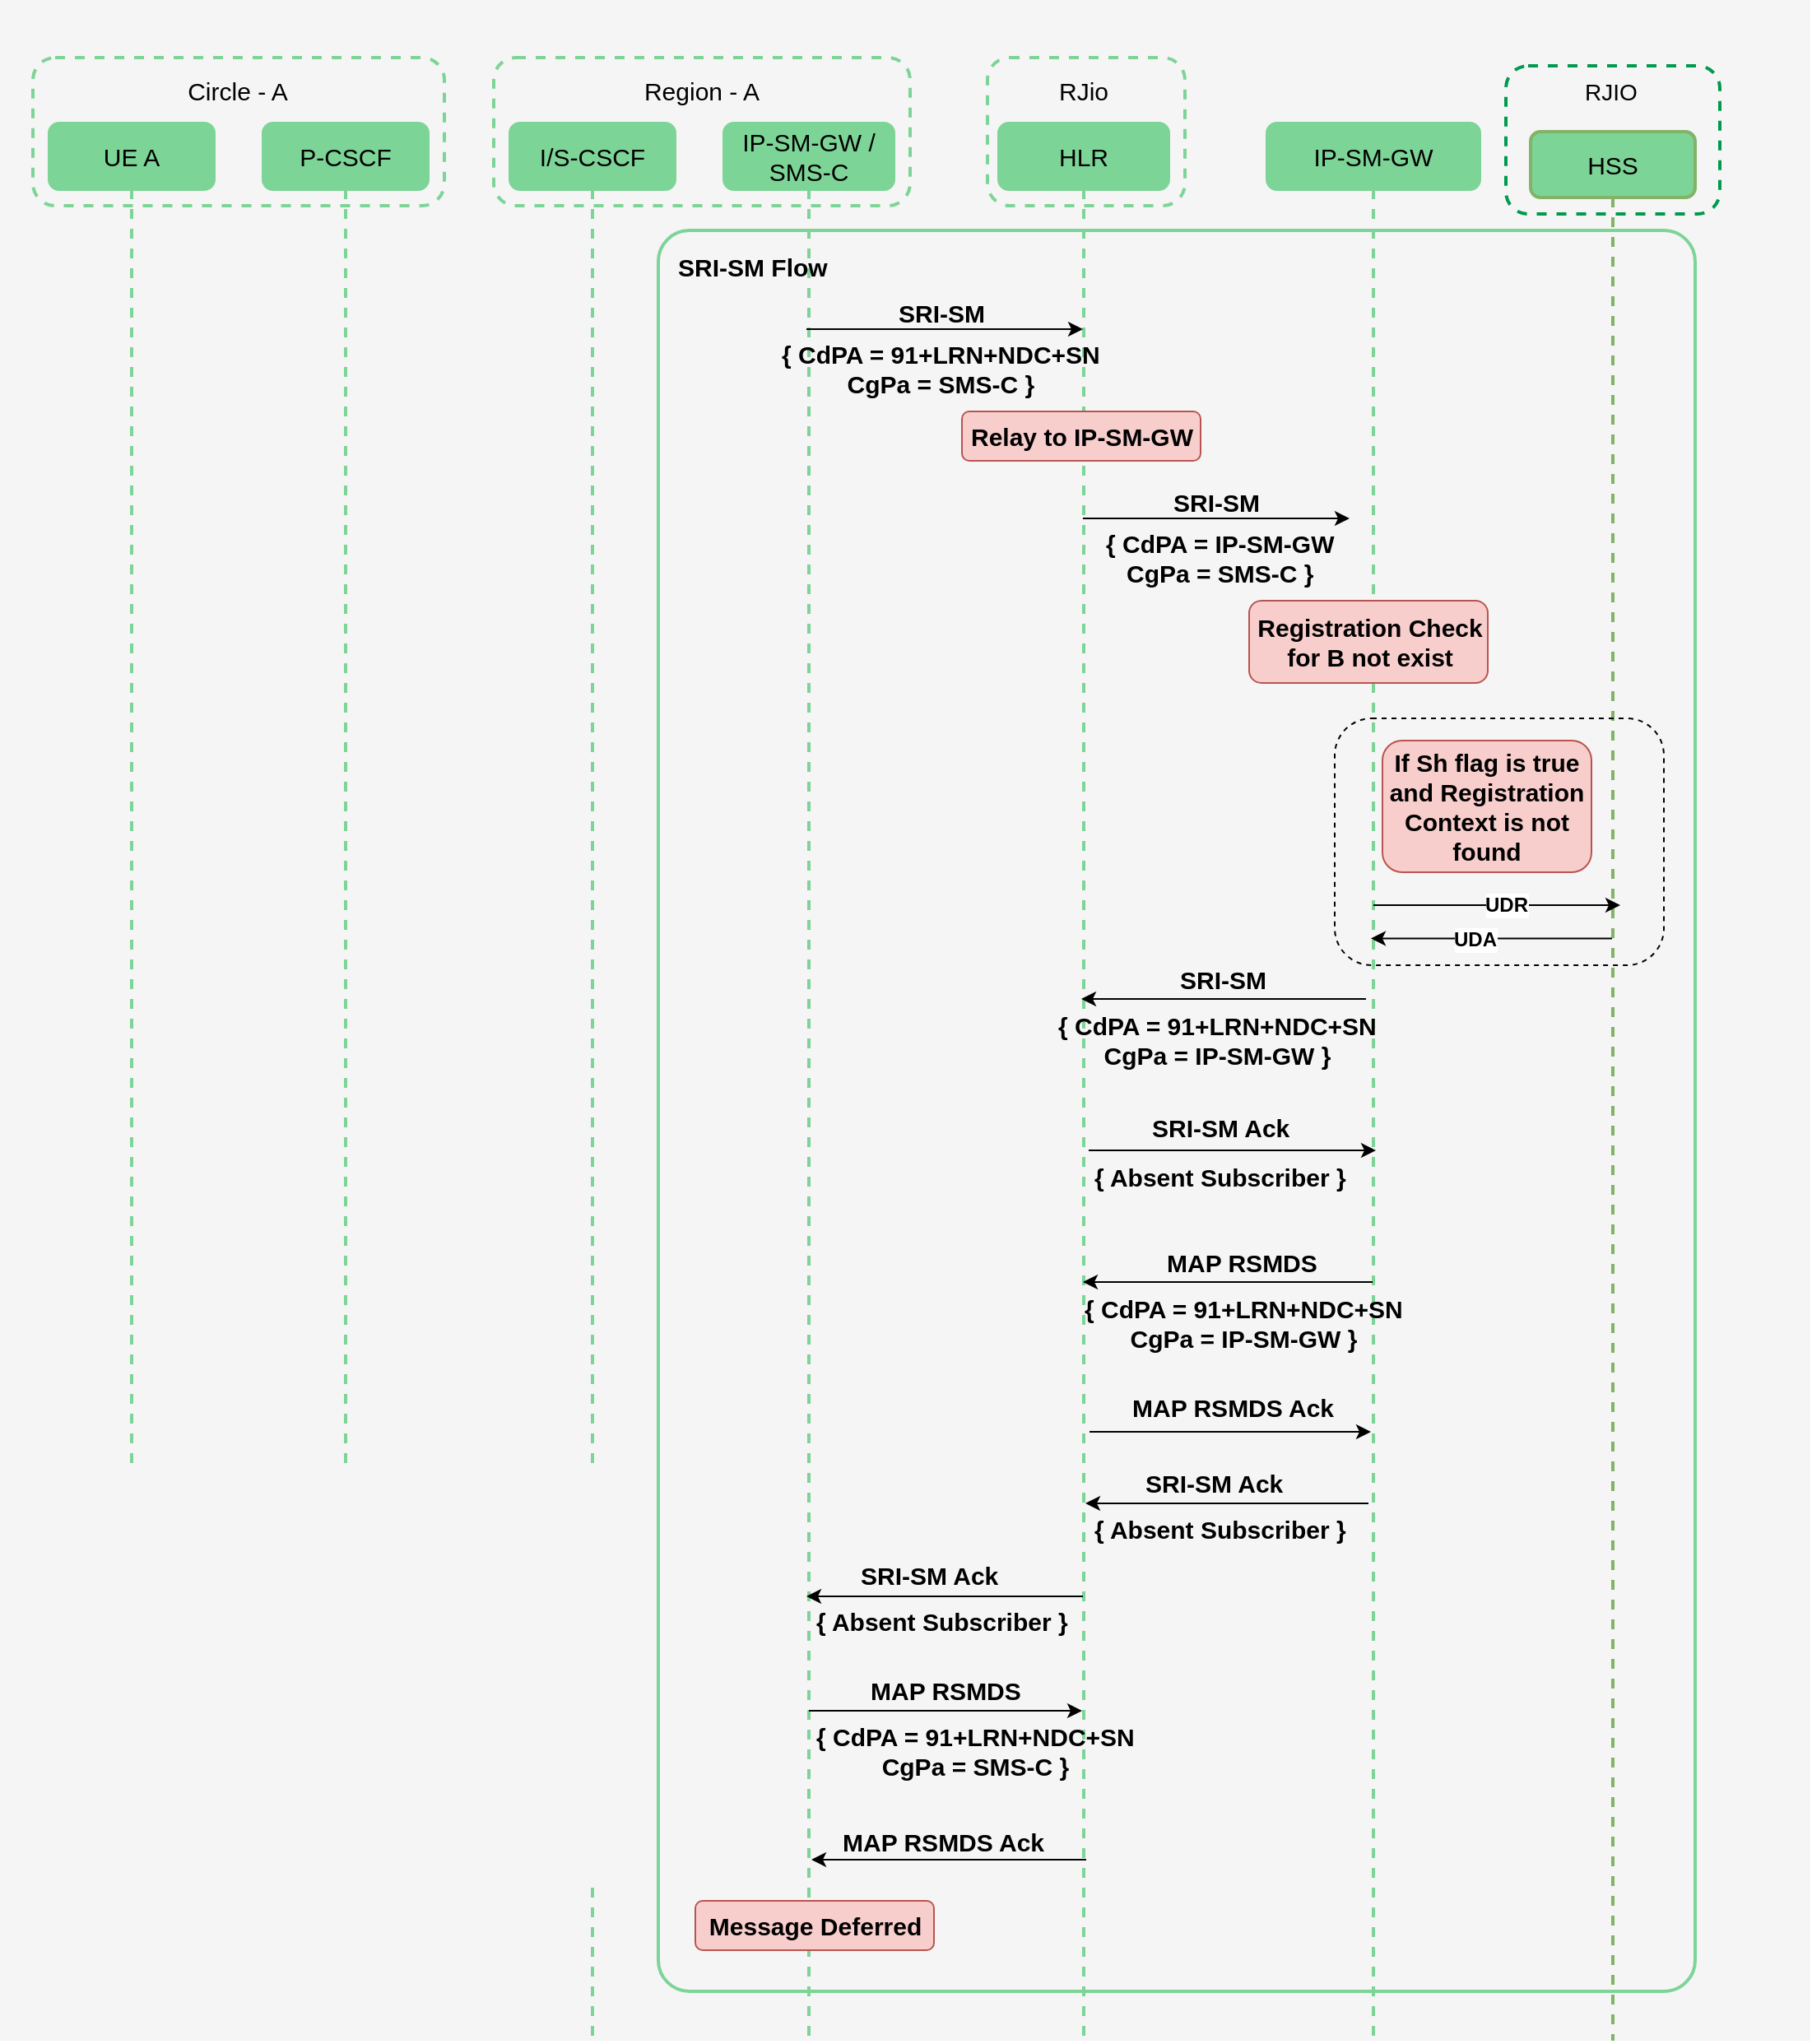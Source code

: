 <mxfile version="11.0.7" type="github"><diagram id="a1cb00d5-ea3f-88ff-6cac-e71a1d837438" name="Page-1"><mxGraphModel dx="868" dy="403" grid="1" gridSize="10" guides="1" tooltips="1" connect="1" arrows="1" fold="1" page="1" pageScale="1" pageWidth="200" pageHeight="300" background="#ffffff" math="0" shadow="0"><root><mxCell id="0"/><mxCell id="1" parent="0"/><mxCell id="2" value="" style="rounded=0;whiteSpace=wrap;html=1;fillColor=#f5f5f5;strokeColor=none;shadow=0;glass=0;comic=0;" parent="1" vertex="1"><mxGeometry x="20" y="20" width="1100" height="1240" as="geometry"/></mxCell><mxCell id="3" value="" style="rounded=1;whiteSpace=wrap;html=1;fillColor=#f5f5f5;strokeColor=#7DD497;shadow=0;glass=0;comic=0;strokeWidth=2;arcSize=3;" parent="1" vertex="1"><mxGeometry x="420" y="160" width="630" height="1070" as="geometry"/></mxCell><mxCell id="4" value="" style="rounded=1;whiteSpace=wrap;html=1;fillColor=#f5f5f5;strokeColor=#7DD497;dashed=1;shadow=0;glass=0;comic=0;strokeWidth=2;" parent="1" vertex="1"><mxGeometry x="620" y="55" width="120" height="90" as="geometry"/></mxCell><mxCell id="5" value="" style="rounded=1;whiteSpace=wrap;html=1;fillColor=#f5f5f5;strokeColor=#7DD497;dashed=1;shadow=0;glass=0;comic=0;strokeWidth=2;" parent="1" vertex="1"><mxGeometry x="40" y="55" width="250" height="90" as="geometry"/></mxCell><mxCell id="6" value="&lt;font style=&quot;font-size: 15px&quot;&gt;UE A&lt;/font&gt;&lt;br&gt;" style="shape=umlLifeline;perimeter=lifelinePerimeter;whiteSpace=wrap;html=1;container=1;collapsible=0;recursiveResize=0;outlineConnect=0;fillColor=#7DD497;rounded=1;comic=0;shadow=0;glass=0;strokeColor=#7DD497;strokeWidth=2;" parent="1" vertex="1"><mxGeometry x="50" y="95" width="100" height="940" as="geometry"/></mxCell><mxCell id="7" value="&lt;font style=&quot;font-size: 15px&quot;&gt;P-CSCF&lt;/font&gt;" style="shape=umlLifeline;perimeter=lifelinePerimeter;whiteSpace=wrap;html=1;container=1;collapsible=0;recursiveResize=0;outlineConnect=0;fillColor=#7DD497;rounded=1;comic=0;shadow=0;glass=0;strokeColor=#7DD497;strokeWidth=2;" parent="1" vertex="1"><mxGeometry x="180" y="95" width="100" height="940" as="geometry"/></mxCell><mxCell id="8" value="" style="rounded=1;whiteSpace=wrap;html=1;fillColor=#f5f5f5;strokeColor=#7DD497;dashed=1;shadow=0;glass=0;comic=0;strokeWidth=2;" parent="1" vertex="1"><mxGeometry x="320" y="55" width="253" height="90" as="geometry"/></mxCell><mxCell id="9" value="&lt;font style=&quot;font-size: 15px&quot;&gt;I/S-CSCF&lt;/font&gt;" style="shape=umlLifeline;perimeter=lifelinePerimeter;whiteSpace=wrap;html=1;container=1;collapsible=0;recursiveResize=0;outlineConnect=0;fillColor=#7DD497;rounded=1;comic=0;shadow=0;glass=0;strokeColor=#7DD497;strokeWidth=2;" parent="1" vertex="1"><mxGeometry x="330" y="95" width="100" height="1165" as="geometry"/></mxCell><mxCell id="10" value="&lt;font style=&quot;font-size: 15px&quot;&gt;IP-SM-GW / SMS-C&lt;/font&gt;&lt;br&gt;" style="shape=umlLifeline;perimeter=lifelinePerimeter;whiteSpace=wrap;html=1;container=1;collapsible=0;recursiveResize=0;outlineConnect=0;fillColor=#7DD497;rounded=1;comic=0;shadow=0;glass=0;strokeColor=#7DD497;strokeWidth=2;" parent="1" vertex="1"><mxGeometry x="460" y="95" width="103" height="1165" as="geometry"/></mxCell><mxCell id="21" value="&lt;font style=&quot;font-size: 15px&quot;&gt;Circle - A&lt;/font&gt;" style="text;html=1;strokeColor=none;fillColor=none;align=center;verticalAlign=middle;whiteSpace=wrap;rounded=0;shadow=0;glass=0;dashed=1;comic=0;" parent="1" vertex="1"><mxGeometry x="128" y="65" width="73" height="20" as="geometry"/></mxCell><mxCell id="22" value="&lt;font style=&quot;font-size: 15px&quot;&gt;Region - A&lt;/font&gt;" style="text;html=1;strokeColor=none;fillColor=none;align=center;verticalAlign=middle;whiteSpace=wrap;rounded=0;shadow=0;glass=0;dashed=1;comic=0;" parent="1" vertex="1"><mxGeometry x="398" y="65" width="97" height="20" as="geometry"/></mxCell><mxCell id="23" value="&lt;span style=&quot;font-size: 15px&quot;&gt;IP-SM-GW&lt;/span&gt;" style="shape=umlLifeline;perimeter=lifelinePerimeter;whiteSpace=wrap;html=1;container=1;collapsible=0;recursiveResize=0;outlineConnect=0;fillColor=#7DD497;rounded=1;comic=0;shadow=0;glass=0;strokeColor=#7DD497;strokeWidth=2;" parent="1" vertex="1"><mxGeometry x="790" y="95" width="129" height="1165" as="geometry"/></mxCell><mxCell id="54" value="&lt;font style=&quot;font-size: 15px&quot;&gt;&lt;b&gt;Registration Check&lt;br&gt;for B not exist&lt;br&gt;&lt;/b&gt;&lt;/font&gt;" style="html=1;rounded=1;shadow=0;glass=0;comic=0;strokeColor=#b85450;strokeWidth=1;fillColor=#f8cecc;" parent="23" vertex="1"><mxGeometry x="-11" y="290" width="145" height="50" as="geometry"/></mxCell><mxCell id="24" value="&lt;font style=&quot;font-size: 15px&quot;&gt;HLR&lt;/font&gt;&lt;br&gt;" style="shape=umlLifeline;perimeter=lifelinePerimeter;whiteSpace=wrap;html=1;container=1;collapsible=0;recursiveResize=0;outlineConnect=0;fillColor=#7DD497;rounded=1;comic=0;shadow=0;glass=0;strokeColor=#7DD497;strokeWidth=2;" parent="1" vertex="1"><mxGeometry x="627" y="95" width="103" height="1165" as="geometry"/></mxCell><mxCell id="27" value="&lt;font style=&quot;font-size: 15px&quot;&gt;RJio&lt;/font&gt;" style="text;html=1;strokeColor=none;fillColor=none;align=center;verticalAlign=middle;whiteSpace=wrap;rounded=0;shadow=0;glass=0;dashed=1;comic=0;" parent="1" vertex="1"><mxGeometry x="629.5" y="65" width="97" height="20" as="geometry"/></mxCell><mxCell id="29" value="" style="endArrow=classic;html=1;strokeWidth=1;" parent="1" edge="1"><mxGeometry width="50" height="50" relative="1" as="geometry"><mxPoint x="510" y="220" as="sourcePoint"/><mxPoint x="678" y="220" as="targetPoint"/></mxGeometry></mxCell><mxCell id="30" value="&lt;div style=&quot;text-align: center&quot;&gt;&lt;b&gt;&lt;font style=&quot;font-size: 15px&quot;&gt;SRI-SM&lt;/font&gt;&lt;/b&gt;&lt;/div&gt;" style="text;html=1;rounded=1;shadow=0;glass=0;comic=0;strokeColor=none;strokeWidth=2;fillColor=none;gradientColor=none;" parent="1" vertex="1"><mxGeometry x="563.5" y="195" width="59" height="28" as="geometry"/></mxCell><mxCell id="35" style="edgeStyle=orthogonalEdgeStyle;rounded=0;html=1;exitX=0.5;exitY=0;entryX=0.5;entryY=0;dashed=1;jettySize=auto;orthogonalLoop=1;strokeWidth=1;" parent="1" edge="1"><mxGeometry relative="1" as="geometry"><mxPoint x="645" y="472" as="sourcePoint"/><mxPoint x="645" y="472" as="targetPoint"/></mxGeometry></mxCell><mxCell id="37" value="" style="endArrow=classic;html=1;strokeWidth=1;" parent="1" edge="1"><mxGeometry width="50" height="50" relative="1" as="geometry"><mxPoint x="681.5" y="719" as="sourcePoint"/><mxPoint x="856" y="719" as="targetPoint"/></mxGeometry></mxCell><mxCell id="38" value="&lt;div style=&quot;text-align: center&quot;&gt;&lt;span&gt;&lt;font style=&quot;font-size: 15px&quot;&gt;&lt;b&gt;SRI-SM Ack&lt;/b&gt;&lt;/font&gt;&lt;/span&gt;&lt;br&gt;&lt;/div&gt;" style="text;html=1;rounded=1;shadow=0;glass=0;comic=0;strokeColor=none;strokeWidth=2;fillColor=none;gradientColor=none;" parent="1" vertex="1"><mxGeometry x="718" y="690" width="93" height="28" as="geometry"/></mxCell><mxCell id="39" value="&lt;div style=&quot;text-align: center&quot;&gt;&lt;span&gt;&lt;font style=&quot;font-size: 15px&quot;&gt;&lt;b&gt;{ Absent Subscriber }&lt;/b&gt;&lt;/font&gt;&lt;/span&gt;&lt;br&gt;&lt;/div&gt;" style="text;html=1;rounded=1;shadow=0;glass=0;comic=0;strokeColor=none;strokeWidth=2;fillColor=none;gradientColor=none;" parent="1" vertex="1"><mxGeometry x="682.5" y="720" width="156" height="28" as="geometry"/></mxCell><mxCell id="40" value="&lt;div style=&quot;text-align: center&quot;&gt;&lt;span&gt;&lt;font style=&quot;font-size: 15px&quot;&gt;&lt;b&gt;MAP RSMDS&lt;/b&gt;&lt;/font&gt;&lt;/span&gt;&lt;br&gt;&lt;/div&gt;" style="text;html=1;rounded=1;shadow=0;glass=0;comic=0;strokeColor=none;strokeWidth=2;fillColor=none;gradientColor=none;" parent="1" vertex="1"><mxGeometry x="726.5" y="772" width="93" height="28" as="geometry"/></mxCell><mxCell id="42" value="&lt;div style=&quot;text-align: center&quot;&gt;&lt;span&gt;&lt;font style=&quot;font-size: 15px&quot;&gt;&lt;b&gt;MAP RSMDS Ack&lt;/b&gt;&lt;/font&gt;&lt;/span&gt;&lt;br&gt;&lt;/div&gt;" style="text;html=1;rounded=1;shadow=0;glass=0;comic=0;strokeColor=none;strokeWidth=2;fillColor=none;gradientColor=none;" parent="1" vertex="1"><mxGeometry x="706" y="860" width="125" height="28" as="geometry"/></mxCell><mxCell id="45" value="" style="endArrow=classic;html=1;strokeWidth=1;" parent="1" edge="1"><mxGeometry width="50" height="50" relative="1" as="geometry"><mxPoint x="682" y="890" as="sourcePoint"/><mxPoint x="853" y="890" as="targetPoint"/><Array as="points"/></mxGeometry></mxCell><mxCell id="47" value="&lt;div style=&quot;text-align: center&quot;&gt;&lt;b&gt;&lt;font style=&quot;font-size: 15px&quot;&gt;SRI-SM Flow&lt;/font&gt;&lt;/b&gt;&lt;/div&gt;" style="text;html=1;rounded=1;shadow=0;glass=0;comic=0;strokeColor=none;strokeWidth=2;fillColor=none;gradientColor=none;" parent="1" vertex="1"><mxGeometry x="430" y="167" width="100" height="28" as="geometry"/></mxCell><mxCell id="49" value="&lt;div style=&quot;text-align: center ; font-size: 15px&quot;&gt;&lt;div&gt;&lt;b&gt;{ CdPA = 91+LRN+NDC+SN&lt;/b&gt;&lt;/div&gt;&lt;div&gt;&lt;b&gt;CgPa = SMS-C }&lt;/b&gt;&lt;/div&gt;&lt;/div&gt;" style="text;html=1;rounded=1;shadow=0;glass=0;comic=0;strokeColor=none;strokeWidth=2;fillColor=none;gradientColor=none;" parent="1" vertex="1"><mxGeometry x="493" y="220" width="200" height="50" as="geometry"/></mxCell><mxCell id="50" value="&lt;font style=&quot;font-size: 15px&quot;&gt;&lt;b&gt;Relay to IP-SM-GW&lt;/b&gt;&lt;/font&gt;" style="html=1;rounded=1;shadow=0;glass=0;comic=0;strokeColor=#b85450;strokeWidth=1;fillColor=#f8cecc;" parent="1" vertex="1"><mxGeometry x="604.5" y="270" width="145" height="30" as="geometry"/></mxCell><mxCell id="51" value="" style="endArrow=classic;html=1;" parent="1" edge="1"><mxGeometry width="50" height="50" relative="1" as="geometry"><mxPoint x="678" y="335" as="sourcePoint"/><mxPoint x="840" y="335" as="targetPoint"/></mxGeometry></mxCell><mxCell id="52" value="&lt;div style=&quot;text-align: center&quot;&gt;&lt;b&gt;&lt;font style=&quot;font-size: 15px&quot;&gt;SRI-SM&lt;/font&gt;&lt;/b&gt;&lt;/div&gt;" style="text;html=1;rounded=1;shadow=0;glass=0;comic=0;strokeColor=none;strokeWidth=2;fillColor=none;gradientColor=none;" parent="1" vertex="1"><mxGeometry x="730.5" y="310" width="59" height="28" as="geometry"/></mxCell><mxCell id="53" value="&lt;div style=&quot;text-align: center ; font-size: 15px&quot;&gt;&lt;div&gt;&lt;b&gt;{ CdPA = IP-SM-GW&lt;/b&gt;&lt;/div&gt;&lt;div&gt;&lt;b&gt;CgPa = SMS-C }&lt;/b&gt;&lt;/div&gt;&lt;/div&gt;" style="text;html=1;rounded=1;shadow=0;glass=0;comic=0;strokeColor=none;strokeWidth=2;fillColor=none;gradientColor=none;" parent="1" vertex="1"><mxGeometry x="690" y="335" width="140" height="50" as="geometry"/></mxCell><mxCell id="55" value="" style="endArrow=classic;html=1;" parent="1" edge="1"><mxGeometry width="50" height="50" relative="1" as="geometry"><mxPoint x="850" y="627" as="sourcePoint"/><mxPoint x="677" y="627" as="targetPoint"/></mxGeometry></mxCell><mxCell id="56" value="&lt;div style=&quot;text-align: center&quot;&gt;&lt;b&gt;&lt;font style=&quot;font-size: 15px&quot;&gt;SRI-SM&lt;/font&gt;&lt;/b&gt;&lt;/div&gt;" style="text;html=1;rounded=1;shadow=0;glass=0;comic=0;strokeColor=none;strokeWidth=2;fillColor=none;gradientColor=none;" parent="1" vertex="1"><mxGeometry x="735" y="600" width="59" height="28" as="geometry"/></mxCell><mxCell id="57" value="&lt;div style=&quot;text-align: center ; font-size: 15px&quot;&gt;&lt;div&gt;&lt;b&gt;{ CdPA =&amp;nbsp;&lt;/b&gt;&lt;b&gt;91+LRN+NDC+SN&lt;/b&gt;&lt;/div&gt;&lt;div&gt;&lt;b&gt;CgPa = IP-SM-GW }&lt;/b&gt;&lt;/div&gt;&lt;/div&gt;" style="text;html=1;rounded=1;shadow=0;glass=0;comic=0;strokeColor=none;strokeWidth=2;fillColor=none;gradientColor=none;" parent="1" vertex="1"><mxGeometry x="660.5" y="627.5" width="200" height="50" as="geometry"/></mxCell><mxCell id="59" value="" style="endArrow=classic;html=1;strokeWidth=1;" parent="1" edge="1"><mxGeometry width="50" height="50" relative="1" as="geometry"><mxPoint x="851.5" y="933.5" as="sourcePoint"/><mxPoint x="679.5" y="933.5" as="targetPoint"/><Array as="points"/></mxGeometry></mxCell><mxCell id="60" value="&lt;div style=&quot;text-align: center&quot;&gt;&lt;span&gt;&lt;font style=&quot;font-size: 15px&quot;&gt;&lt;b&gt;SRI-SM Ack&lt;/b&gt;&lt;/font&gt;&lt;/span&gt;&lt;br&gt;&lt;/div&gt;" style="text;html=1;rounded=1;shadow=0;glass=0;comic=0;strokeColor=none;strokeWidth=2;fillColor=none;gradientColor=none;" parent="1" vertex="1"><mxGeometry x="714" y="906" width="93" height="28" as="geometry"/></mxCell><mxCell id="61" value="&lt;div style=&quot;text-align: center&quot;&gt;&lt;span&gt;&lt;font style=&quot;font-size: 15px&quot;&gt;&lt;b&gt;{ Absent Subscriber }&lt;/b&gt;&lt;/font&gt;&lt;/span&gt;&lt;br&gt;&lt;/div&gt;" style="text;html=1;rounded=1;shadow=0;glass=0;comic=0;strokeColor=none;strokeWidth=2;fillColor=none;gradientColor=none;" parent="1" vertex="1"><mxGeometry x="682.5" y="934" width="156" height="28" as="geometry"/></mxCell><mxCell id="62" value="&lt;div style=&quot;text-align: center&quot;&gt;&lt;span&gt;&lt;font style=&quot;font-size: 15px&quot;&gt;&lt;b&gt;SRI-SM Ack&lt;/b&gt;&lt;/font&gt;&lt;/span&gt;&lt;br&gt;&lt;/div&gt;" style="text;html=1;rounded=1;shadow=0;glass=0;comic=0;strokeColor=none;strokeWidth=2;fillColor=none;gradientColor=none;" parent="1" vertex="1"><mxGeometry x="541" y="962" width="93" height="28" as="geometry"/></mxCell><mxCell id="63" value="" style="endArrow=classic;html=1;strokeWidth=1;" parent="1" edge="1"><mxGeometry width="50" height="50" relative="1" as="geometry"><mxPoint x="678" y="990" as="sourcePoint"/><mxPoint x="510" y="990" as="targetPoint"/><Array as="points"/></mxGeometry></mxCell><mxCell id="64" value="&lt;div style=&quot;text-align: center&quot;&gt;&lt;span&gt;&lt;font style=&quot;font-size: 15px&quot;&gt;&lt;b&gt;{ Absent Subscriber }&lt;/b&gt;&lt;/font&gt;&lt;/span&gt;&lt;br&gt;&lt;/div&gt;" style="text;html=1;rounded=1;shadow=0;glass=0;comic=0;strokeColor=none;strokeWidth=2;fillColor=none;gradientColor=none;" parent="1" vertex="1"><mxGeometry x="514" y="990" width="156" height="28" as="geometry"/></mxCell><mxCell id="65" value="&lt;div style=&quot;text-align: center&quot;&gt;&lt;span&gt;&lt;font style=&quot;font-size: 15px&quot;&gt;&lt;b&gt;MAP RSMDS&lt;/b&gt;&lt;/font&gt;&lt;/span&gt;&lt;br&gt;&lt;/div&gt;" style="text;html=1;rounded=1;shadow=0;glass=0;comic=0;strokeColor=none;strokeWidth=2;fillColor=none;gradientColor=none;" parent="1" vertex="1"><mxGeometry x="546.5" y="1032" width="93" height="28" as="geometry"/></mxCell><mxCell id="66" value="" style="endArrow=classic;html=1;strokeWidth=1;" parent="1" edge="1"><mxGeometry width="50" height="50" relative="1" as="geometry"><mxPoint x="511.5" y="1059.5" as="sourcePoint"/><mxPoint x="677.5" y="1059.5" as="targetPoint"/><Array as="points"/></mxGeometry></mxCell><mxCell id="67" value="&lt;div style=&quot;text-align: center ; font-size: 15px&quot;&gt;&lt;div&gt;&lt;b&gt;{ CdPA =&amp;nbsp;&lt;/b&gt;&lt;b&gt;91+LRN+NDC+SN&lt;/b&gt;&lt;/div&gt;&lt;div&gt;&lt;b&gt;CgPa = SMS-C }&lt;/b&gt;&lt;/div&gt;&lt;/div&gt;" style="text;html=1;rounded=1;shadow=0;glass=0;comic=0;strokeColor=none;strokeWidth=2;fillColor=none;gradientColor=none;" parent="1" vertex="1"><mxGeometry x="514" y="1060" width="200" height="50" as="geometry"/></mxCell><mxCell id="68" value="&lt;div style=&quot;text-align: center&quot;&gt;&lt;span&gt;&lt;font style=&quot;font-size: 15px&quot;&gt;&lt;b&gt;MAP RSMDS Ack&lt;/b&gt;&lt;/font&gt;&lt;/span&gt;&lt;br&gt;&lt;/div&gt;" style="text;html=1;rounded=1;shadow=0;glass=0;comic=0;strokeColor=none;strokeWidth=2;fillColor=none;gradientColor=none;" parent="1" vertex="1"><mxGeometry x="530" y="1123.5" width="125" height="28" as="geometry"/></mxCell><mxCell id="69" value="" style="endArrow=classic;html=1;strokeWidth=1;" parent="1" edge="1"><mxGeometry width="50" height="50" relative="1" as="geometry"><mxPoint x="680" y="1150" as="sourcePoint"/><mxPoint x="513" y="1150" as="targetPoint"/><Array as="points"/></mxGeometry></mxCell><mxCell id="70" value="&lt;font style=&quot;font-size: 15px&quot;&gt;&lt;b&gt;Message Deferred&lt;/b&gt;&lt;/font&gt;" style="html=1;rounded=1;shadow=0;glass=0;comic=0;strokeColor=#b85450;strokeWidth=1;fillColor=#f8cecc;" parent="1" vertex="1"><mxGeometry x="442.5" y="1175" width="145" height="30" as="geometry"/></mxCell><mxCell id="SX_BEcFD5dx-aaxFD9Da-70" value="HSS" style="shape=umlLifeline;perimeter=lifelinePerimeter;whiteSpace=wrap;html=1;container=1;collapsible=0;recursiveResize=0;outlineConnect=0;strokeColor=#82b366;strokeWidth=2;fillColor=#7DD497;rounded=1;glass=0;comic=0;fontSize=15;" parent="1" vertex="1"><mxGeometry x="950" y="100" width="100" height="1160" as="geometry"/></mxCell><mxCell id="SX_BEcFD5dx-aaxFD9Da-71" value="&lt;span style=&quot;font-size: 14px&quot;&gt;RJIO&lt;/span&gt;" style="text;html=1;strokeColor=none;fillColor=none;align=center;verticalAlign=middle;whiteSpace=wrap;rounded=0;glass=0;comic=0;fontSize=18;" parent="1" vertex="1"><mxGeometry x="948" y="65" width="102" height="20" as="geometry"/></mxCell><mxCell id="SX_BEcFD5dx-aaxFD9Da-72" value="" style="rounded=1;whiteSpace=wrap;html=1;dashed=1;strokeWidth=2;strokeColor=#00994D;fillColor=none;glass=0;comic=0;fontSize=18;" parent="1" vertex="1"><mxGeometry x="935" y="60" width="130" height="90" as="geometry"/></mxCell><mxCell id="SX_BEcFD5dx-aaxFD9Da-73" value="&lt;b&gt;If Sh flag is true and Registration Context is not found&lt;/b&gt;" style="rounded=1;whiteSpace=wrap;html=1;glass=0;comic=0;fillColor=#f8cecc;fontSize=15;strokeColor=#b85450;direction=south;" parent="1" vertex="1"><mxGeometry x="860" y="470" width="127" height="80" as="geometry"/></mxCell><mxCell id="SX_BEcFD5dx-aaxFD9Da-74" value="" style="endArrow=classic;html=1;" parent="1" edge="1"><mxGeometry width="50" height="50" relative="1" as="geometry"><mxPoint x="854.5" y="570" as="sourcePoint"/><mxPoint x="1004.5" y="570" as="targetPoint"/><Array as="points"><mxPoint x="971" y="570"/></Array></mxGeometry></mxCell><mxCell id="SX_BEcFD5dx-aaxFD9Da-75" value="&lt;b&gt;UDR&lt;/b&gt;" style="text;html=1;resizable=0;points=[];align=center;verticalAlign=middle;labelBackgroundColor=#ffffff;" parent="SX_BEcFD5dx-aaxFD9Da-74" vertex="1" connectable="0"><mxGeometry x="-0.326" y="-2" relative="1" as="geometry"><mxPoint x="30" y="-2" as="offset"/></mxGeometry></mxCell><mxCell id="SX_BEcFD5dx-aaxFD9Da-76" value="" style="endArrow=classic;html=1;entryX=0.455;entryY=0.545;entryDx=0;entryDy=0;entryPerimeter=0;" parent="1" edge="1"><mxGeometry width="50" height="50" relative="1" as="geometry"><mxPoint x="999.5" y="590.2" as="sourcePoint"/><mxPoint x="853" y="590.2" as="targetPoint"/></mxGeometry></mxCell><mxCell id="SX_BEcFD5dx-aaxFD9Da-77" value="&lt;b&gt;UDA&lt;/b&gt;" style="text;html=1;resizable=0;points=[];align=center;verticalAlign=middle;labelBackgroundColor=#ffffff;" parent="SX_BEcFD5dx-aaxFD9Da-76" vertex="1" connectable="0"><mxGeometry x="-0.438" relative="1" as="geometry"><mxPoint x="-42.5" y="0.5" as="offset"/></mxGeometry></mxCell><object label="" id="SX_BEcFD5dx-aaxFD9Da-78"><mxCell style="rounded=1;whiteSpace=wrap;html=1;dashed=1;fillOpacity=0;perimeterSpacing=5;" parent="1" vertex="1"><mxGeometry x="831" y="456.5" width="200" height="150" as="geometry"/></mxCell></object><mxCell id="41" value="" style="endArrow=classic;html=1;strokeWidth=1;" parent="1" edge="1"><mxGeometry width="50" height="50" relative="1" as="geometry"><mxPoint x="854" y="799" as="sourcePoint"/><mxPoint x="678" y="799" as="targetPoint"/></mxGeometry></mxCell><mxCell id="58" value="&lt;div style=&quot;text-align: center ; font-size: 15px&quot;&gt;&lt;div&gt;&lt;b&gt;{ CdPA =&amp;nbsp;&lt;/b&gt;&lt;b&gt;91+LRN+NDC+SN&lt;/b&gt;&lt;/div&gt;&lt;div&gt;&lt;b&gt;CgPa = IP-SM-GW }&lt;/b&gt;&lt;/div&gt;&lt;/div&gt;" style="text;html=1;rounded=1;shadow=0;glass=0;comic=0;strokeColor=none;strokeWidth=2;fillColor=none;gradientColor=none;" parent="1" vertex="1"><mxGeometry x="677" y="800" width="183" height="50" as="geometry"/></mxCell></root></mxGraphModel></diagram></mxfile>